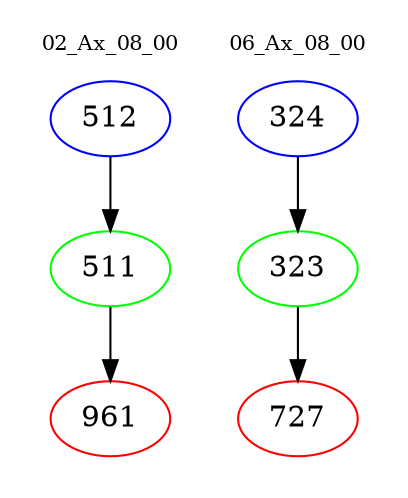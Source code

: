 digraph{
subgraph cluster_0 {
color = white
label = "02_Ax_08_00";
fontsize=10;
T0_512 [label="512", color="blue"]
T0_512 -> T0_511 [color="black"]
T0_511 [label="511", color="green"]
T0_511 -> T0_961 [color="black"]
T0_961 [label="961", color="red"]
}
subgraph cluster_1 {
color = white
label = "06_Ax_08_00";
fontsize=10;
T1_324 [label="324", color="blue"]
T1_324 -> T1_323 [color="black"]
T1_323 [label="323", color="green"]
T1_323 -> T1_727 [color="black"]
T1_727 [label="727", color="red"]
}
}

